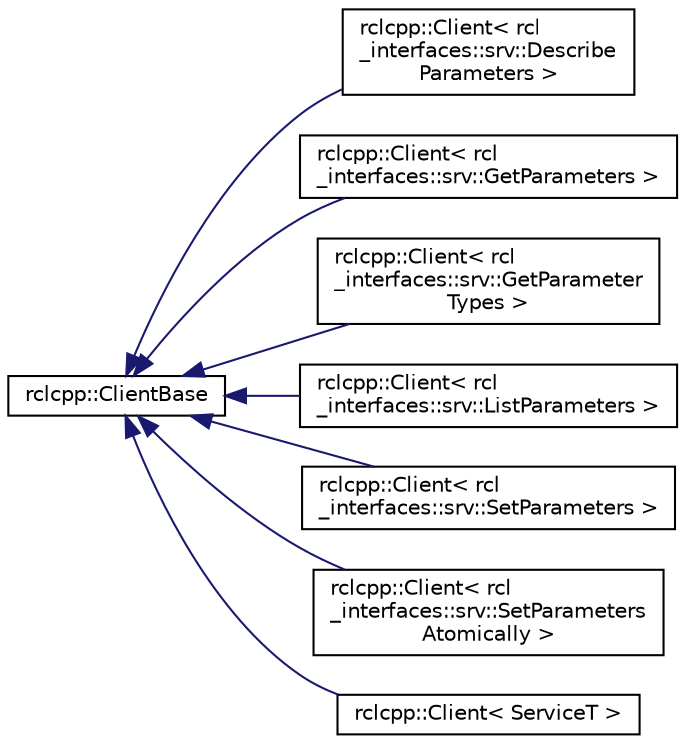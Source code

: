 digraph "Graphical Class Hierarchy"
{
  edge [fontname="Helvetica",fontsize="10",labelfontname="Helvetica",labelfontsize="10"];
  node [fontname="Helvetica",fontsize="10",shape=record];
  rankdir="LR";
  Node0 [label="rclcpp::ClientBase",height=0.2,width=0.4,color="black", fillcolor="white", style="filled",URL="$classrclcpp_1_1ClientBase.html"];
  Node0 -> Node1 [dir="back",color="midnightblue",fontsize="10",style="solid",fontname="Helvetica"];
  Node1 [label="rclcpp::Client\< rcl\l_interfaces::srv::Describe\lParameters \>",height=0.2,width=0.4,color="black", fillcolor="white", style="filled",URL="$classrclcpp_1_1Client.html"];
  Node0 -> Node2 [dir="back",color="midnightblue",fontsize="10",style="solid",fontname="Helvetica"];
  Node2 [label="rclcpp::Client\< rcl\l_interfaces::srv::GetParameters \>",height=0.2,width=0.4,color="black", fillcolor="white", style="filled",URL="$classrclcpp_1_1Client.html"];
  Node0 -> Node3 [dir="back",color="midnightblue",fontsize="10",style="solid",fontname="Helvetica"];
  Node3 [label="rclcpp::Client\< rcl\l_interfaces::srv::GetParameter\lTypes \>",height=0.2,width=0.4,color="black", fillcolor="white", style="filled",URL="$classrclcpp_1_1Client.html"];
  Node0 -> Node4 [dir="back",color="midnightblue",fontsize="10",style="solid",fontname="Helvetica"];
  Node4 [label="rclcpp::Client\< rcl\l_interfaces::srv::ListParameters \>",height=0.2,width=0.4,color="black", fillcolor="white", style="filled",URL="$classrclcpp_1_1Client.html"];
  Node0 -> Node5 [dir="back",color="midnightblue",fontsize="10",style="solid",fontname="Helvetica"];
  Node5 [label="rclcpp::Client\< rcl\l_interfaces::srv::SetParameters \>",height=0.2,width=0.4,color="black", fillcolor="white", style="filled",URL="$classrclcpp_1_1Client.html"];
  Node0 -> Node6 [dir="back",color="midnightblue",fontsize="10",style="solid",fontname="Helvetica"];
  Node6 [label="rclcpp::Client\< rcl\l_interfaces::srv::SetParameters\lAtomically \>",height=0.2,width=0.4,color="black", fillcolor="white", style="filled",URL="$classrclcpp_1_1Client.html"];
  Node0 -> Node7 [dir="back",color="midnightblue",fontsize="10",style="solid",fontname="Helvetica"];
  Node7 [label="rclcpp::Client\< ServiceT \>",height=0.2,width=0.4,color="black", fillcolor="white", style="filled",URL="$classrclcpp_1_1Client.html"];
}
